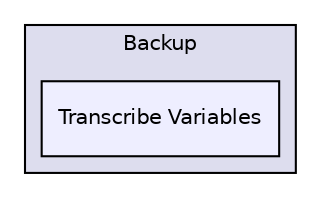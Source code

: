 digraph "Superwikia-Alpha-Codebase/Superwikia-Documentation-Library/Superwikia Documentation Library/Backup/Backup/Transcribe Variables" {
  compound=true
  node [ fontsize="10", fontname="Helvetica"];
  edge [ labelfontsize="10", labelfontname="Helvetica"];
  subgraph clusterdir_a63709fc6b70a829731e67ac604269a8 {
    graph [ bgcolor="#ddddee", pencolor="black", label="Backup" fontname="Helvetica", fontsize="10", URL="dir_a63709fc6b70a829731e67ac604269a8.html"]
  dir_2f8596a7e65fc0e101f3f7d1ca80c805 [shape=box, label="Transcribe Variables", style="filled", fillcolor="#eeeeff", pencolor="black", URL="dir_2f8596a7e65fc0e101f3f7d1ca80c805.html"];
  }
}
